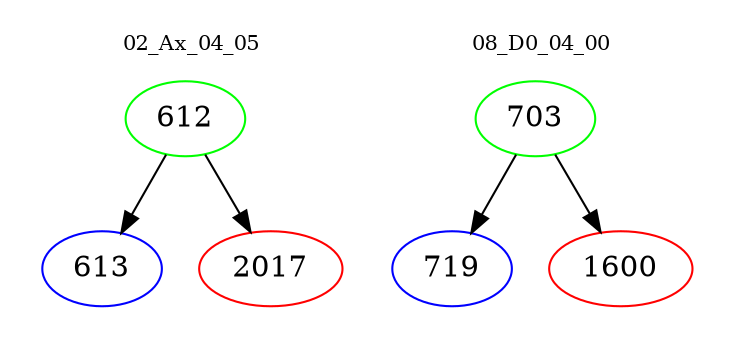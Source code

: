 digraph{
subgraph cluster_0 {
color = white
label = "02_Ax_04_05";
fontsize=10;
T0_612 [label="612", color="green"]
T0_612 -> T0_613 [color="black"]
T0_613 [label="613", color="blue"]
T0_612 -> T0_2017 [color="black"]
T0_2017 [label="2017", color="red"]
}
subgraph cluster_1 {
color = white
label = "08_D0_04_00";
fontsize=10;
T1_703 [label="703", color="green"]
T1_703 -> T1_719 [color="black"]
T1_719 [label="719", color="blue"]
T1_703 -> T1_1600 [color="black"]
T1_1600 [label="1600", color="red"]
}
}
